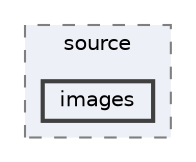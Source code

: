 digraph "/Users/michellmonroy/Documents/dev-glider/glider/docs/source/images"
{
 // LATEX_PDF_SIZE
  bgcolor="transparent";
  edge [fontname=Helvetica,fontsize=10,labelfontname=Helvetica,labelfontsize=10];
  node [fontname=Helvetica,fontsize=10,shape=box,height=0.2,width=0.4];
  compound=true
  subgraph clusterdir_5fcdd0b32b2f22f70e4459e417bd65ed {
    graph [ bgcolor="#edf0f7", pencolor="grey50", label="source", fontname=Helvetica,fontsize=10 style="filled,dashed", URL="dir_5fcdd0b32b2f22f70e4459e417bd65ed.html",tooltip=""]
  dir_c73ea944035ba7dd0ea376a286bcbf22 [label="images", fillcolor="#edf0f7", color="grey25", style="filled,bold", URL="dir_c73ea944035ba7dd0ea376a286bcbf22.html",tooltip=""];
  }
}
